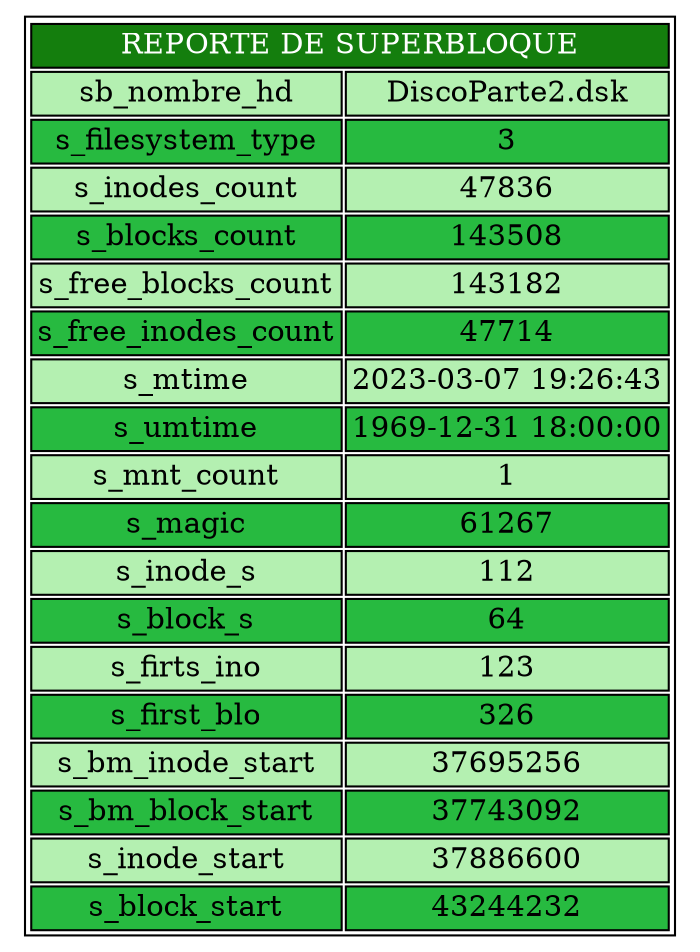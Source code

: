 digraph G {
node[shape=none]
start[label=<<table><tr><td colspan="2" bgcolor="#147e0d"><font color="white">REPORTE DE SUPERBLOQUE</font></td></tr><tr><td bgcolor="#b4f0b1">sb_nombre_hd</td><td bgcolor="#b4f0b1">DiscoParte2.dsk</td>)</tr><tr><td bgcolor="#27ba40">s_filesystem_type</td><td bgcolor="#27ba40">3</td>)</tr><tr><td bgcolor="#b4f0b1">s_inodes_count</td><td bgcolor="#b4f0b1">47836</td>)</tr><tr><td bgcolor="#27ba40">s_blocks_count</td><td bgcolor="#27ba40">143508</td>)</tr><tr><td bgcolor="#b4f0b1">s_free_blocks_count</td><td bgcolor="#b4f0b1">143182</td>)</tr><tr><td bgcolor="#27ba40">s_free_inodes_count</td><td bgcolor="#27ba40">47714</td>)</tr><tr><td bgcolor="#b4f0b1">s_mtime</td><td bgcolor="#b4f0b1">2023-03-07 19:26:43</td>)</tr><tr><td bgcolor="#27ba40">s_umtime</td><td bgcolor="#27ba40">1969-12-31 18:00:00</td>)</tr><tr><td bgcolor="#b4f0b1">s_mnt_count</td><td bgcolor="#b4f0b1">1</td>)</tr><tr><td bgcolor="#27ba40">s_magic</td><td bgcolor="#27ba40">61267</td>)</tr><tr><td bgcolor="#b4f0b1">s_inode_s</td><td bgcolor="#b4f0b1">112</td>)</tr><tr><td bgcolor="#27ba40">s_block_s</td><td bgcolor="#27ba40">64</td>)</tr><tr><td bgcolor="#b4f0b1">s_firts_ino</td><td bgcolor="#b4f0b1">123</td>)</tr><tr><td bgcolor="#27ba40">s_first_blo</td><td bgcolor="#27ba40">326</td>)</tr><tr><td bgcolor="#b4f0b1">s_bm_inode_start</td><td bgcolor="#b4f0b1">37695256</td>)</tr><tr><td bgcolor="#27ba40">s_bm_block_start</td><td bgcolor="#27ba40">37743092</td>)</tr><tr><td bgcolor="#b4f0b1">s_inode_start</td><td bgcolor="#b4f0b1">37886600</td>)</tr><tr><td bgcolor="#27ba40">s_block_start</td><td bgcolor="#27ba40">43244232</td>)</tr></table>>];
}